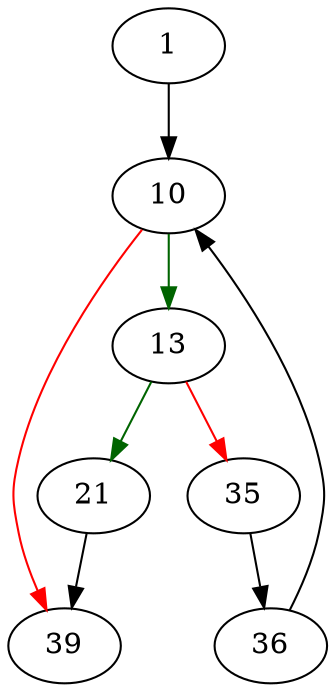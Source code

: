 strict digraph "sqlite3_cancel_auto_extension" {
	// Node definitions.
	1 [entry=true];
	10;
	13;
	39;
	21;
	35;
	36;

	// Edge definitions.
	1 -> 10;
	10 -> 13 [
		color=darkgreen
		cond=true
	];
	10 -> 39 [
		color=red
		cond=false
	];
	13 -> 21 [
		color=darkgreen
		cond=true
	];
	13 -> 35 [
		color=red
		cond=false
	];
	21 -> 39;
	35 -> 36;
	36 -> 10;
}